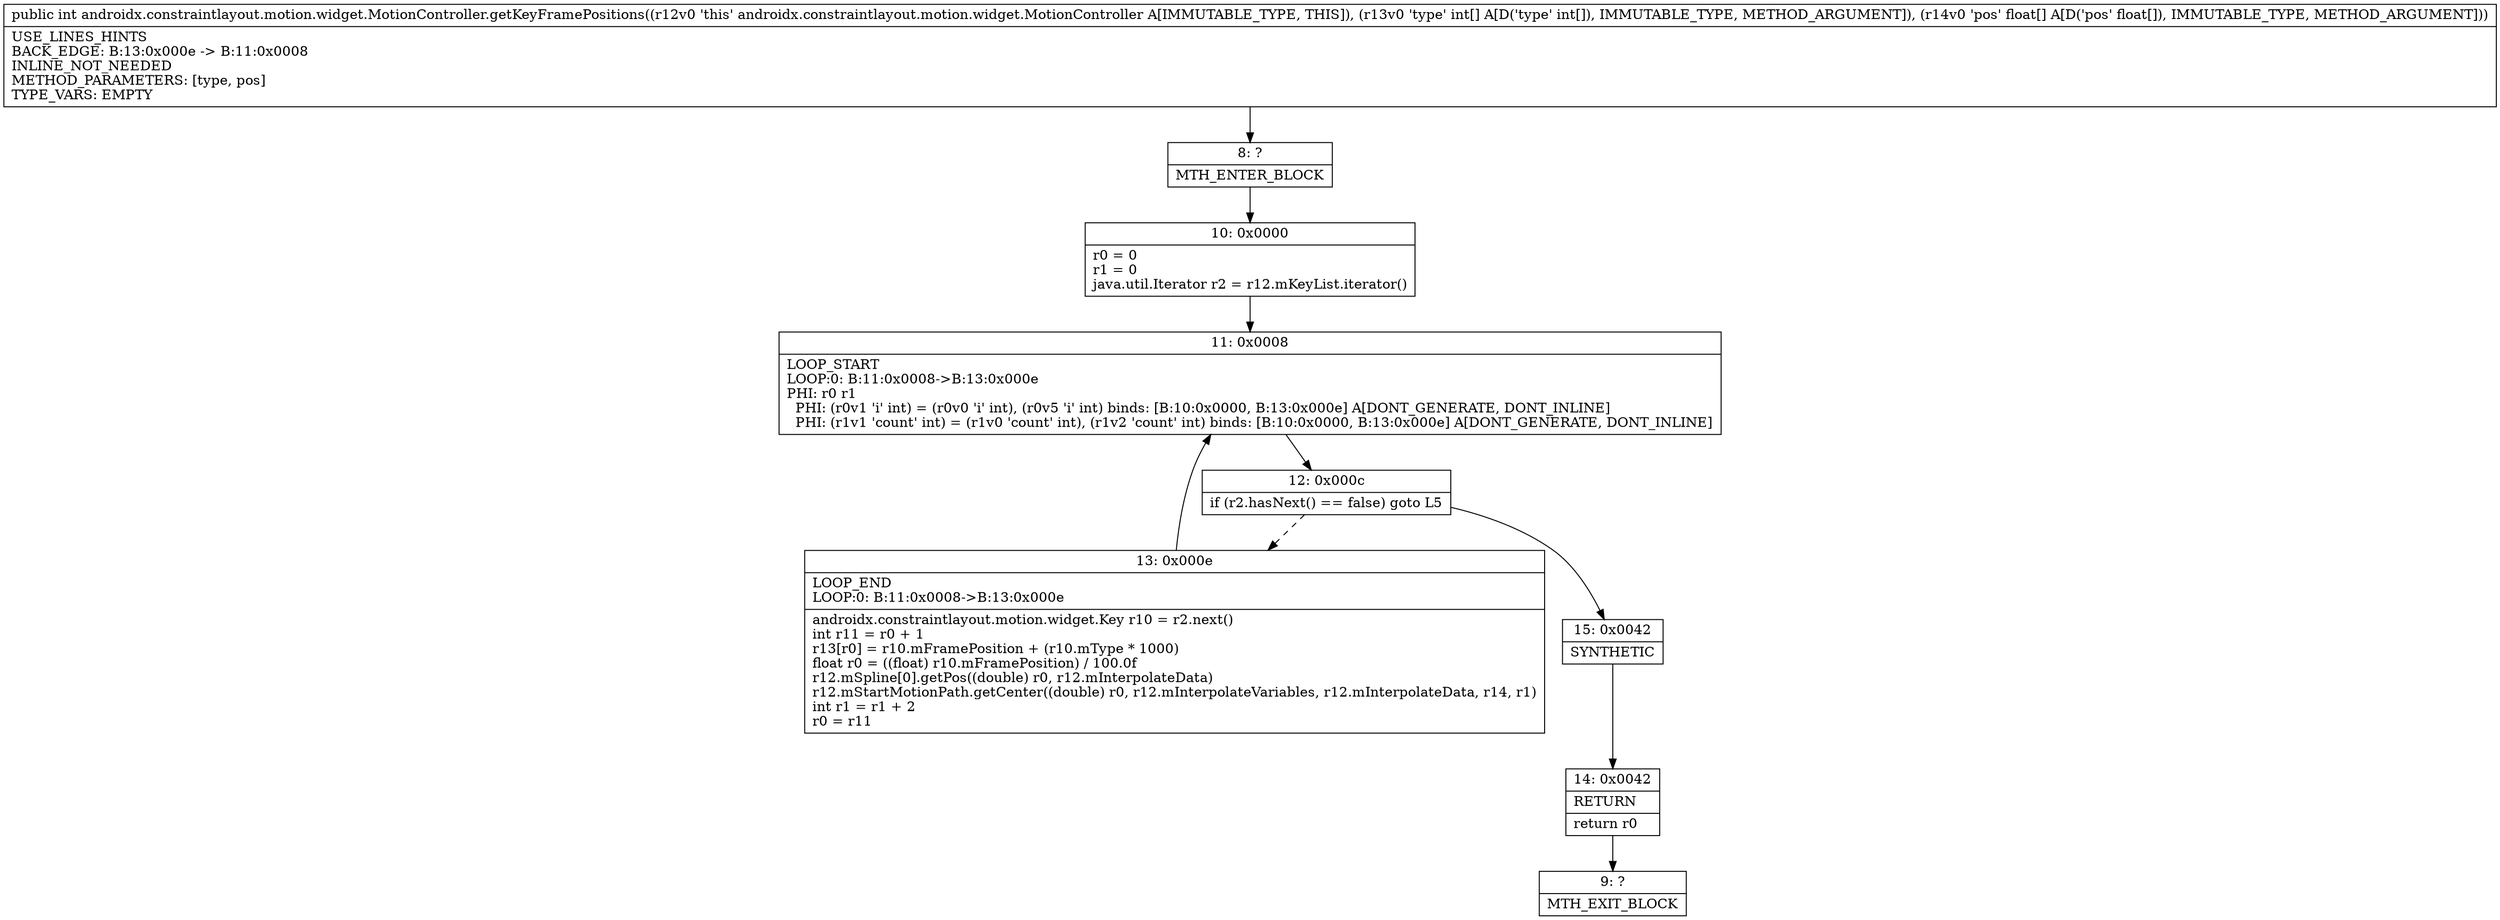 digraph "CFG forandroidx.constraintlayout.motion.widget.MotionController.getKeyFramePositions([I[F)I" {
Node_8 [shape=record,label="{8\:\ ?|MTH_ENTER_BLOCK\l}"];
Node_10 [shape=record,label="{10\:\ 0x0000|r0 = 0\lr1 = 0\ljava.util.Iterator r2 = r12.mKeyList.iterator()\l}"];
Node_11 [shape=record,label="{11\:\ 0x0008|LOOP_START\lLOOP:0: B:11:0x0008\-\>B:13:0x000e\lPHI: r0 r1 \l  PHI: (r0v1 'i' int) = (r0v0 'i' int), (r0v5 'i' int) binds: [B:10:0x0000, B:13:0x000e] A[DONT_GENERATE, DONT_INLINE]\l  PHI: (r1v1 'count' int) = (r1v0 'count' int), (r1v2 'count' int) binds: [B:10:0x0000, B:13:0x000e] A[DONT_GENERATE, DONT_INLINE]\l}"];
Node_12 [shape=record,label="{12\:\ 0x000c|if (r2.hasNext() == false) goto L5\l}"];
Node_13 [shape=record,label="{13\:\ 0x000e|LOOP_END\lLOOP:0: B:11:0x0008\-\>B:13:0x000e\l|androidx.constraintlayout.motion.widget.Key r10 = r2.next()\lint r11 = r0 + 1\lr13[r0] = r10.mFramePosition + (r10.mType * 1000)\lfloat r0 = ((float) r10.mFramePosition) \/ 100.0f\lr12.mSpline[0].getPos((double) r0, r12.mInterpolateData)\lr12.mStartMotionPath.getCenter((double) r0, r12.mInterpolateVariables, r12.mInterpolateData, r14, r1)\lint r1 = r1 + 2\lr0 = r11\l}"];
Node_15 [shape=record,label="{15\:\ 0x0042|SYNTHETIC\l}"];
Node_14 [shape=record,label="{14\:\ 0x0042|RETURN\l|return r0\l}"];
Node_9 [shape=record,label="{9\:\ ?|MTH_EXIT_BLOCK\l}"];
MethodNode[shape=record,label="{public int androidx.constraintlayout.motion.widget.MotionController.getKeyFramePositions((r12v0 'this' androidx.constraintlayout.motion.widget.MotionController A[IMMUTABLE_TYPE, THIS]), (r13v0 'type' int[] A[D('type' int[]), IMMUTABLE_TYPE, METHOD_ARGUMENT]), (r14v0 'pos' float[] A[D('pos' float[]), IMMUTABLE_TYPE, METHOD_ARGUMENT]))  | USE_LINES_HINTS\lBACK_EDGE: B:13:0x000e \-\> B:11:0x0008\lINLINE_NOT_NEEDED\lMETHOD_PARAMETERS: [type, pos]\lTYPE_VARS: EMPTY\l}"];
MethodNode -> Node_8;Node_8 -> Node_10;
Node_10 -> Node_11;
Node_11 -> Node_12;
Node_12 -> Node_13[style=dashed];
Node_12 -> Node_15;
Node_13 -> Node_11;
Node_15 -> Node_14;
Node_14 -> Node_9;
}

